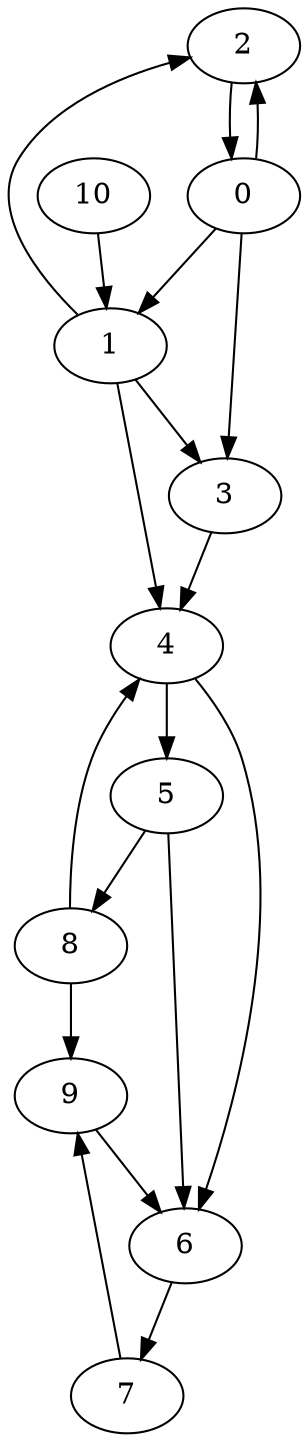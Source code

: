 digraph small {
  2 -> 0;
  0 -> 1;
  10 -> 1;
  0 -> 2;
  1 -> 2;
  0 -> 3;
  1 -> 3;
  1 -> 4;
  3 -> 4;
  8 -> 4;
  4 -> 5;
  4 -> 6;
  5 -> 6;
  9 -> 6;
  6 -> 7;
  5 -> 8;
  7 -> 9;
  8 -> 9;
}